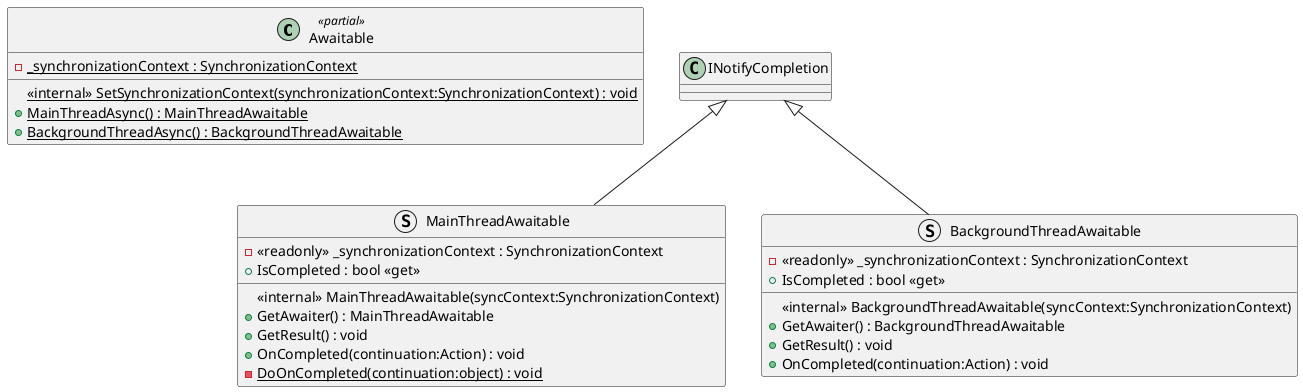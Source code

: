 @startuml
class Awaitable <<partial>> {
    {static} - _synchronizationContext : SynchronizationContext
    <<internal>> {static} SetSynchronizationContext(synchronizationContext:SynchronizationContext) : void
    + {static} MainThreadAsync() : MainThreadAwaitable
    + {static} BackgroundThreadAsync() : BackgroundThreadAwaitable
}
struct MainThreadAwaitable {
    - <<readonly>> _synchronizationContext : SynchronizationContext
    <<internal>> MainThreadAwaitable(syncContext:SynchronizationContext)
    + GetAwaiter() : MainThreadAwaitable
    + IsCompleted : bool <<get>>
    + GetResult() : void
    + OnCompleted(continuation:Action) : void
    {static} - DoOnCompleted(continuation:object) : void
}
struct BackgroundThreadAwaitable {
    - <<readonly>> _synchronizationContext : SynchronizationContext
    <<internal>> BackgroundThreadAwaitable(syncContext:SynchronizationContext)
    + GetAwaiter() : BackgroundThreadAwaitable
    + IsCompleted : bool <<get>>
    + GetResult() : void
    + OnCompleted(continuation:Action) : void
}
INotifyCompletion <|-- MainThreadAwaitable
INotifyCompletion <|-- BackgroundThreadAwaitable
@enduml
